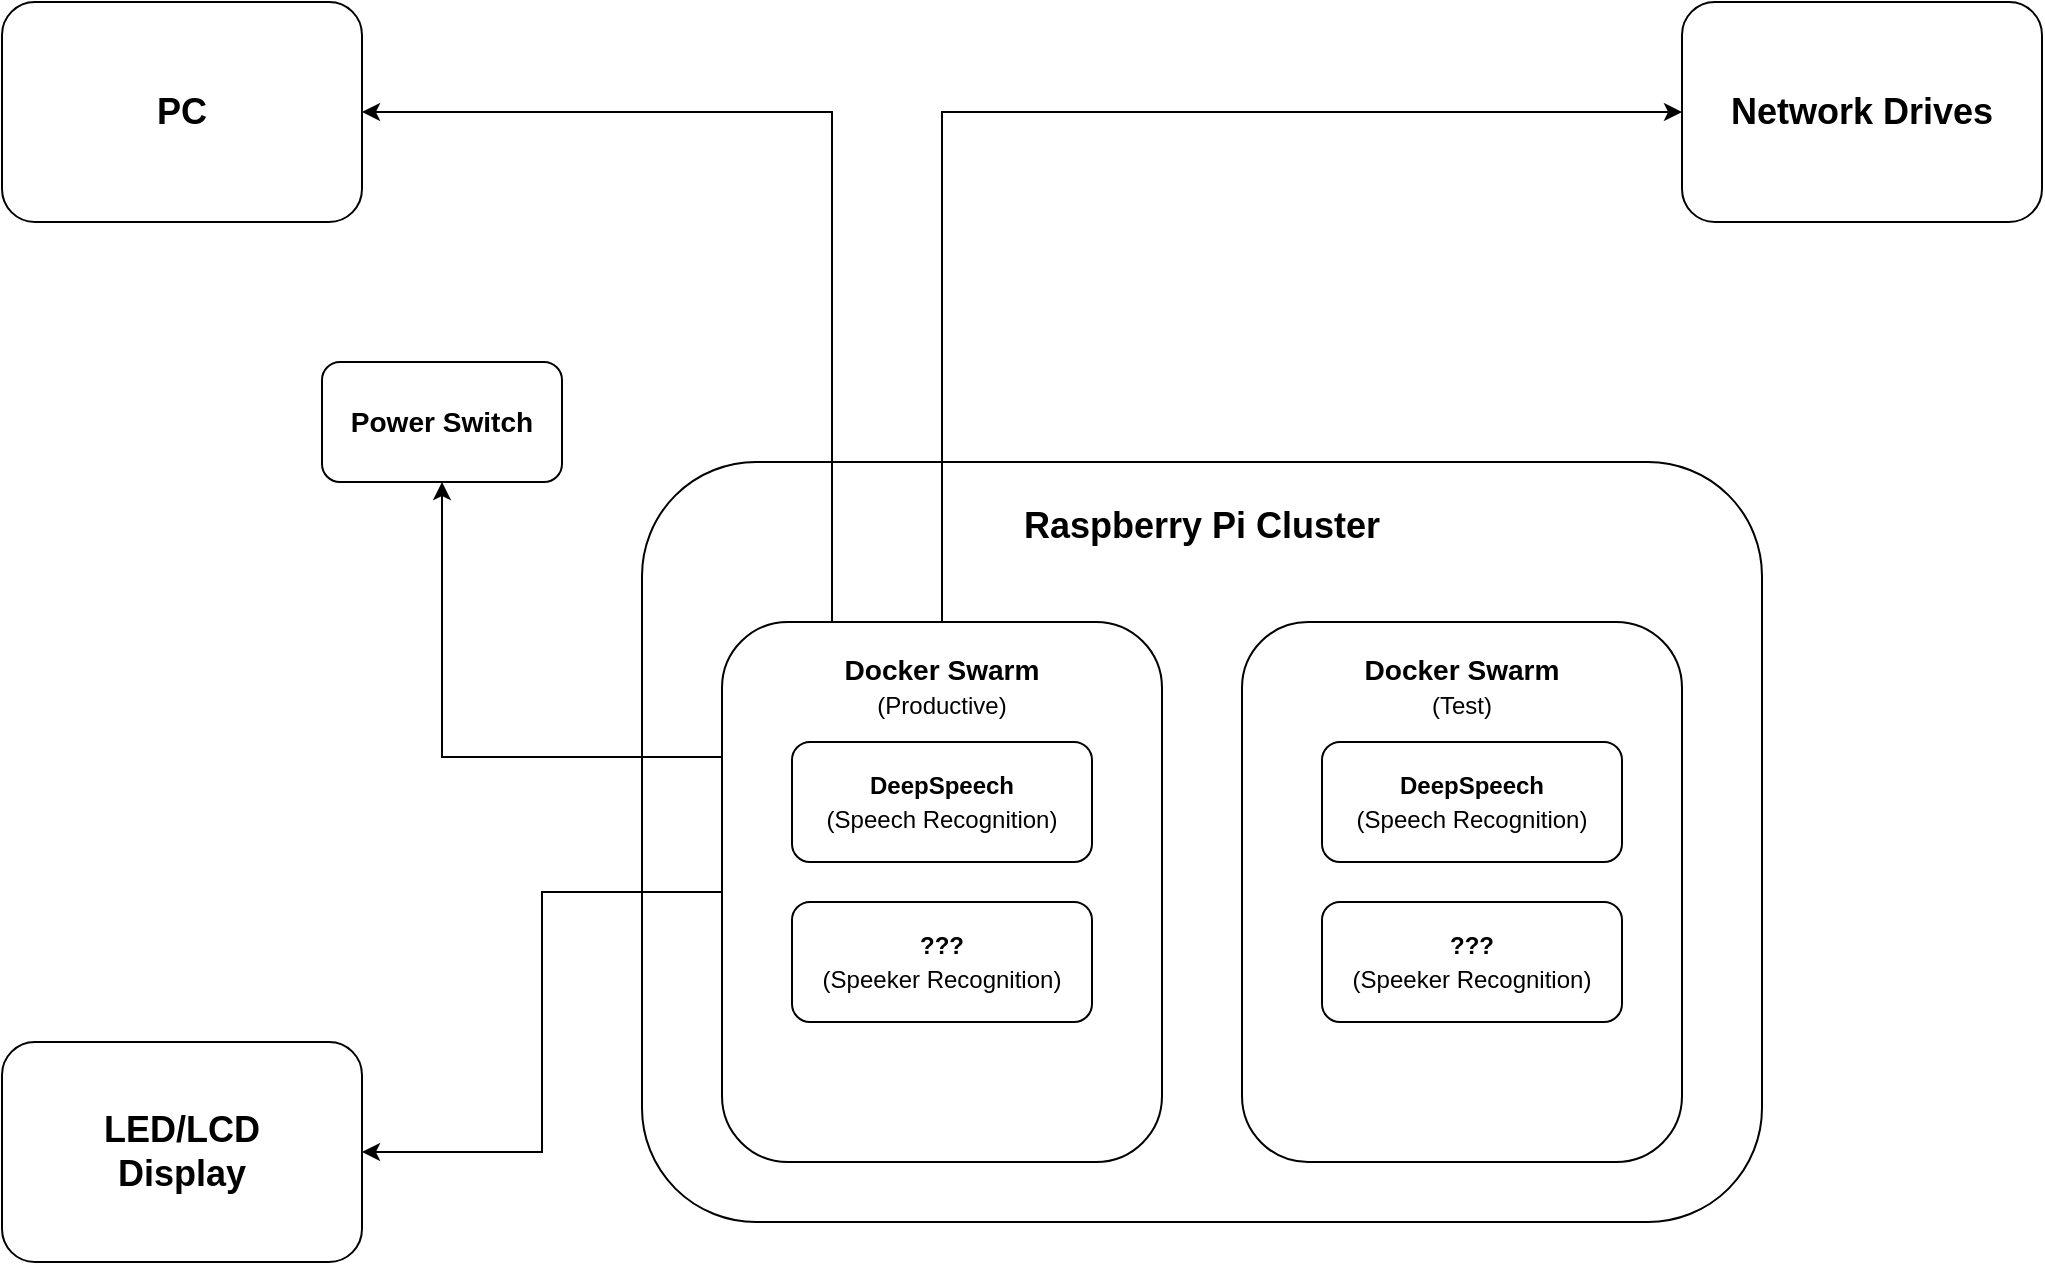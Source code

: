 <mxfile version="12.3.2" type="device" pages="1"><diagram id="7OR6YeOXAHxNccvSc-iV" name="Page-1"><mxGraphModel dx="1088" dy="968" grid="1" gridSize="10" guides="1" tooltips="1" connect="1" arrows="1" fold="1" page="1" pageScale="1" pageWidth="1169" pageHeight="827" math="0" shadow="0"><root><mxCell id="0"/><mxCell id="1" parent="0"/><mxCell id="yGb39iZiVbBWVepAvxit-1" value="&lt;h2&gt;Raspberry Pi Cluster&lt;/h2&gt;" style="rounded=1;whiteSpace=wrap;html=1;verticalAlign=top;" parent="1" vertex="1"><mxGeometry x="390" y="310" width="560" height="380" as="geometry"/></mxCell><mxCell id="yGb39iZiVbBWVepAvxit-2" value="&lt;h2&gt;PC&lt;/h2&gt;" style="rounded=1;whiteSpace=wrap;html=1;verticalAlign=middle;" parent="1" vertex="1"><mxGeometry x="70" y="80" width="180" height="110" as="geometry"/></mxCell><mxCell id="yGb39iZiVbBWVepAvxit-6" style="edgeStyle=orthogonalEdgeStyle;rounded=0;orthogonalLoop=1;jettySize=auto;html=1;exitX=0;exitY=0.5;exitDx=0;exitDy=0;entryX=1;entryY=0.5;entryDx=0;entryDy=0;" parent="1" source="yGb39iZiVbBWVepAvxit-3" target="yGb39iZiVbBWVepAvxit-4" edge="1"><mxGeometry relative="1" as="geometry"/></mxCell><mxCell id="yGb39iZiVbBWVepAvxit-7" style="edgeStyle=orthogonalEdgeStyle;rounded=0;orthogonalLoop=1;jettySize=auto;html=1;exitX=0.25;exitY=0;exitDx=0;exitDy=0;entryX=1;entryY=0.5;entryDx=0;entryDy=0;" parent="1" source="yGb39iZiVbBWVepAvxit-3" target="yGb39iZiVbBWVepAvxit-2" edge="1"><mxGeometry relative="1" as="geometry"/></mxCell><mxCell id="yGb39iZiVbBWVepAvxit-11" style="edgeStyle=orthogonalEdgeStyle;rounded=0;orthogonalLoop=1;jettySize=auto;html=1;exitX=0.5;exitY=0;exitDx=0;exitDy=0;entryX=0;entryY=0.5;entryDx=0;entryDy=0;" parent="1" source="yGb39iZiVbBWVepAvxit-3" target="yGb39iZiVbBWVepAvxit-10" edge="1"><mxGeometry relative="1" as="geometry"/></mxCell><mxCell id="yGb39iZiVbBWVepAvxit-13" style="edgeStyle=orthogonalEdgeStyle;rounded=0;orthogonalLoop=1;jettySize=auto;html=1;exitX=0;exitY=0.25;exitDx=0;exitDy=0;entryX=0.5;entryY=1;entryDx=0;entryDy=0;" parent="1" source="yGb39iZiVbBWVepAvxit-3" target="yGb39iZiVbBWVepAvxit-12" edge="1"><mxGeometry relative="1" as="geometry"/></mxCell><mxCell id="yGb39iZiVbBWVepAvxit-3" value="&lt;h3 style=&quot;line-height: 50%&quot;&gt;Docker Swarm&lt;/h3&gt;&lt;div style=&quot;line-height: 0%&quot;&gt;(Productive)&lt;br&gt;&lt;/div&gt;" style="rounded=1;whiteSpace=wrap;html=1;verticalAlign=top;" parent="1" vertex="1"><mxGeometry x="430" y="390" width="220" height="270" as="geometry"/></mxCell><mxCell id="yGb39iZiVbBWVepAvxit-4" value="&lt;h2&gt;LED/LCD&lt;br&gt;Display&lt;/h2&gt;" style="rounded=1;whiteSpace=wrap;html=1;" parent="1" vertex="1"><mxGeometry x="70" y="600" width="180" height="110" as="geometry"/></mxCell><mxCell id="yGb39iZiVbBWVepAvxit-8" value="&lt;p style=&quot;line-height: 50%&quot;&gt;&lt;b&gt;DeepSpeech&lt;/b&gt;&lt;/p&gt;&lt;p style=&quot;line-height: 40%&quot;&gt;(Speech Recognition)&lt;/p&gt;" style="rounded=1;whiteSpace=wrap;html=1;" parent="1" vertex="1"><mxGeometry x="465" y="450" width="150" height="60" as="geometry"/></mxCell><mxCell id="yGb39iZiVbBWVepAvxit-9" value="&lt;p style=&quot;line-height: 50%&quot;&gt;&lt;b&gt;???&lt;/b&gt;&lt;br&gt;&lt;/p&gt;&lt;p style=&quot;line-height: 40%&quot;&gt;(Speeker Recognition)&lt;/p&gt;" style="rounded=1;whiteSpace=wrap;html=1;" parent="1" vertex="1"><mxGeometry x="465" y="530" width="150" height="60" as="geometry"/></mxCell><mxCell id="yGb39iZiVbBWVepAvxit-10" value="&lt;h2&gt;Network Drives&lt;/h2&gt;" style="rounded=1;whiteSpace=wrap;html=1;" parent="1" vertex="1"><mxGeometry x="910" y="80" width="180" height="110" as="geometry"/></mxCell><mxCell id="yGb39iZiVbBWVepAvxit-12" value="&lt;h3&gt;Power Switch&lt;/h3&gt;" style="rounded=1;whiteSpace=wrap;html=1;" parent="1" vertex="1"><mxGeometry x="230" y="260" width="120" height="60" as="geometry"/></mxCell><mxCell id="RuykoTqDXoPjkUukob2A-1" value="&lt;h3 style=&quot;line-height: 50%&quot;&gt;Docker Swarm&lt;/h3&gt;&lt;div style=&quot;line-height: 0%&quot;&gt;(Test)&lt;br&gt;&lt;/div&gt;" style="rounded=1;whiteSpace=wrap;html=1;verticalAlign=top;" parent="1" vertex="1"><mxGeometry x="690" y="390" width="220" height="270" as="geometry"/></mxCell><mxCell id="RuykoTqDXoPjkUukob2A-2" value="&lt;p style=&quot;line-height: 50%&quot;&gt;&lt;b&gt;DeepSpeech&lt;/b&gt;&lt;/p&gt;&lt;p style=&quot;line-height: 40%&quot;&gt;(Speech Recognition)&lt;/p&gt;" style="rounded=1;whiteSpace=wrap;html=1;" parent="1" vertex="1"><mxGeometry x="730" y="450" width="150" height="60" as="geometry"/></mxCell><mxCell id="RuykoTqDXoPjkUukob2A-3" value="&lt;p style=&quot;line-height: 50%&quot;&gt;&lt;b&gt;???&lt;/b&gt;&lt;br&gt;&lt;/p&gt;&lt;p style=&quot;line-height: 40%&quot;&gt;(Speeker Recognition)&lt;/p&gt;" style="rounded=1;whiteSpace=wrap;html=1;" parent="1" vertex="1"><mxGeometry x="730" y="530" width="150" height="60" as="geometry"/></mxCell></root></mxGraphModel></diagram></mxfile>